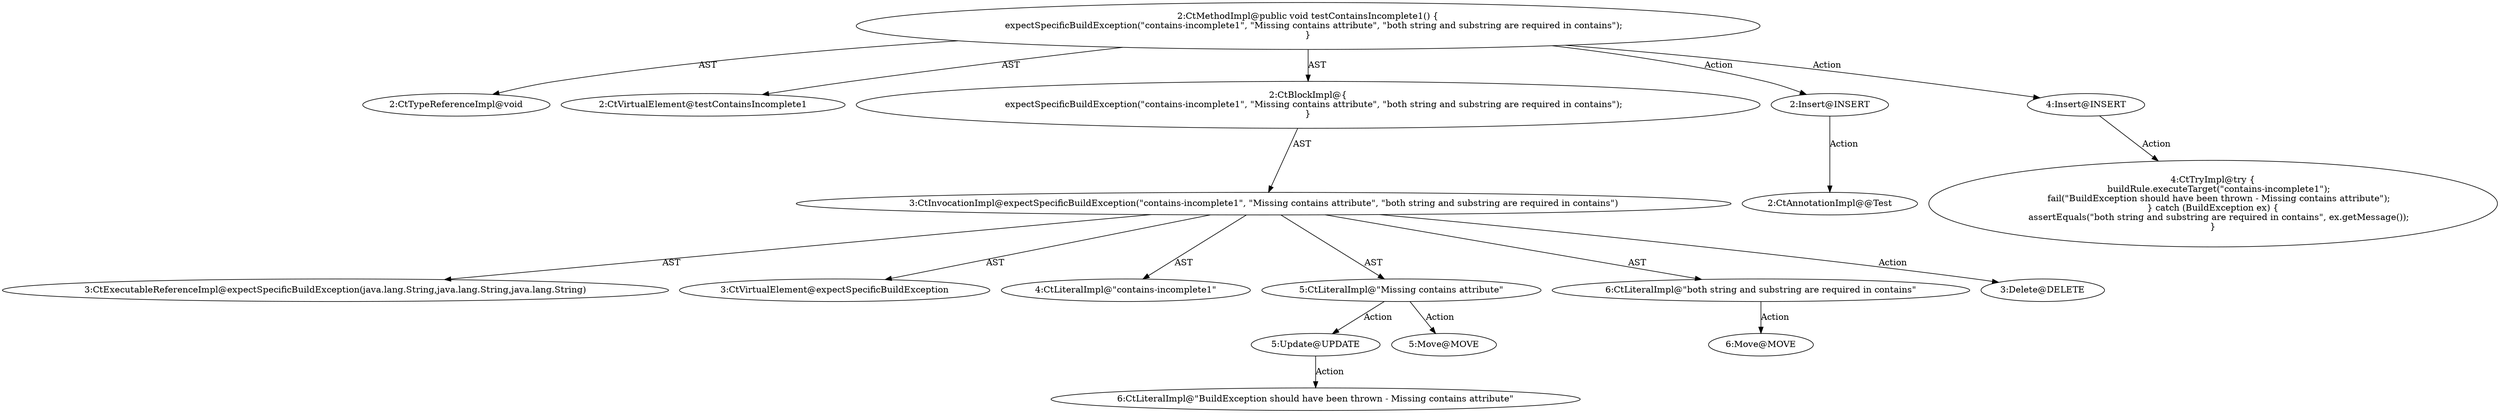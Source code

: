 digraph "testContainsIncomplete1#?" {
0 [label="2:CtTypeReferenceImpl@void" shape=ellipse]
1 [label="2:CtVirtualElement@testContainsIncomplete1" shape=ellipse]
2 [label="3:CtExecutableReferenceImpl@expectSpecificBuildException(java.lang.String,java.lang.String,java.lang.String)" shape=ellipse]
3 [label="3:CtVirtualElement@expectSpecificBuildException" shape=ellipse]
4 [label="4:CtLiteralImpl@\"contains-incomplete1\"" shape=ellipse]
5 [label="5:CtLiteralImpl@\"Missing contains attribute\"" shape=ellipse]
6 [label="6:CtLiteralImpl@\"both string and substring are required in contains\"" shape=ellipse]
7 [label="3:CtInvocationImpl@expectSpecificBuildException(\"contains-incomplete1\", \"Missing contains attribute\", \"both string and substring are required in contains\")" shape=ellipse]
8 [label="2:CtBlockImpl@\{
    expectSpecificBuildException(\"contains-incomplete1\", \"Missing contains attribute\", \"both string and substring are required in contains\");
\}" shape=ellipse]
9 [label="2:CtMethodImpl@public void testContainsIncomplete1() \{
    expectSpecificBuildException(\"contains-incomplete1\", \"Missing contains attribute\", \"both string and substring are required in contains\");
\}" shape=ellipse]
10 [label="5:Update@UPDATE" shape=ellipse]
11 [label="6:CtLiteralImpl@\"BuildException should have been thrown - Missing contains attribute\"" shape=ellipse]
12 [label="3:Delete@DELETE" shape=ellipse]
13 [label="2:Insert@INSERT" shape=ellipse]
14 [label="2:CtAnnotationImpl@@Test" shape=ellipse]
15 [label="4:Insert@INSERT" shape=ellipse]
16 [label="4:CtTryImpl@try \{
    buildRule.executeTarget(\"contains-incomplete1\");
    fail(\"BuildException should have been thrown - Missing contains attribute\");
\} catch (BuildException ex) \{
    assertEquals(\"both string and substring are required in contains\", ex.getMessage());
\}" shape=ellipse]
17 [label="5:Move@MOVE" shape=ellipse]
18 [label="6:Move@MOVE" shape=ellipse]
5 -> 10 [label="Action"];
5 -> 17 [label="Action"];
6 -> 18 [label="Action"];
7 -> 3 [label="AST"];
7 -> 2 [label="AST"];
7 -> 4 [label="AST"];
7 -> 5 [label="AST"];
7 -> 6 [label="AST"];
7 -> 12 [label="Action"];
8 -> 7 [label="AST"];
9 -> 1 [label="AST"];
9 -> 0 [label="AST"];
9 -> 8 [label="AST"];
9 -> 13 [label="Action"];
9 -> 15 [label="Action"];
10 -> 11 [label="Action"];
13 -> 14 [label="Action"];
15 -> 16 [label="Action"];
}